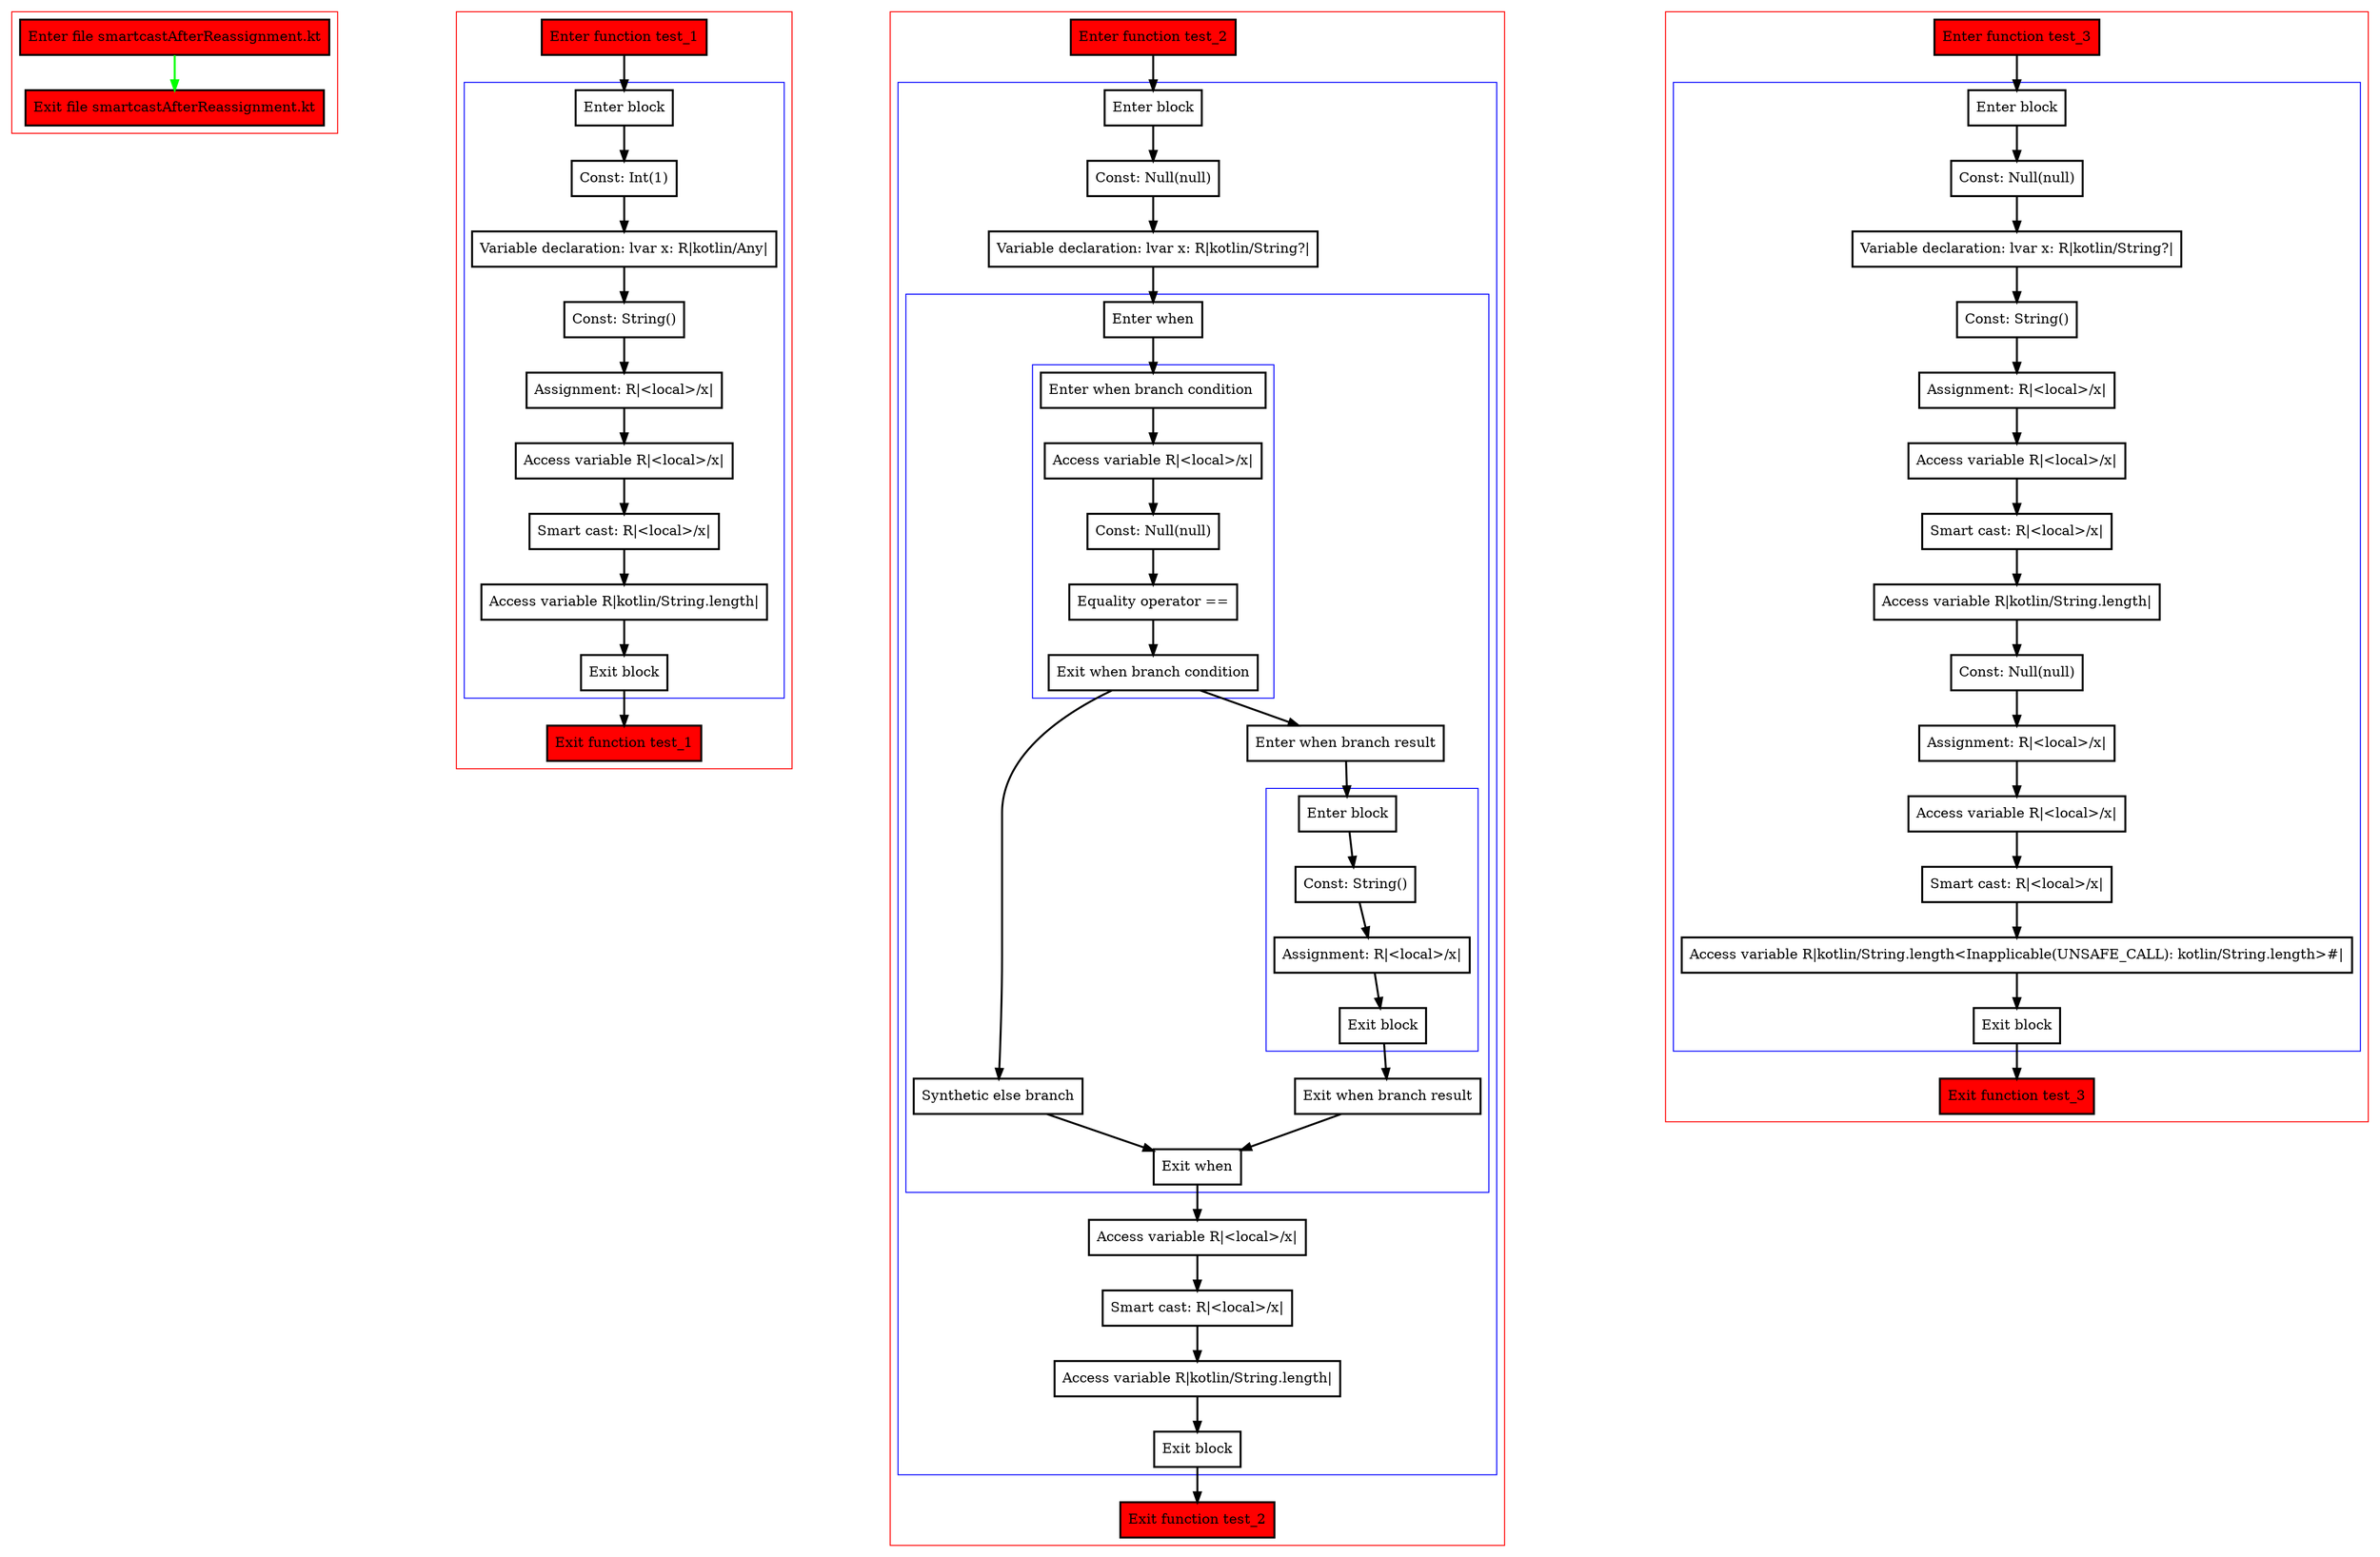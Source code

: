 digraph smartcastAfterReassignment_kt {
    graph [nodesep=3]
    node [shape=box penwidth=2]
    edge [penwidth=2]

    subgraph cluster_0 {
        color=red
        0 [label="Enter file smartcastAfterReassignment.kt" style="filled" fillcolor=red];
        1 [label="Exit file smartcastAfterReassignment.kt" style="filled" fillcolor=red];
    }
    0 -> {1} [color=green];

    subgraph cluster_1 {
        color=red
        2 [label="Enter function test_1" style="filled" fillcolor=red];
        subgraph cluster_2 {
            color=blue
            3 [label="Enter block"];
            4 [label="Const: Int(1)"];
            5 [label="Variable declaration: lvar x: R|kotlin/Any|"];
            6 [label="Const: String()"];
            7 [label="Assignment: R|<local>/x|"];
            8 [label="Access variable R|<local>/x|"];
            9 [label="Smart cast: R|<local>/x|"];
            10 [label="Access variable R|kotlin/String.length|"];
            11 [label="Exit block"];
        }
        12 [label="Exit function test_1" style="filled" fillcolor=red];
    }
    2 -> {3};
    3 -> {4};
    4 -> {5};
    5 -> {6};
    6 -> {7};
    7 -> {8};
    8 -> {9};
    9 -> {10};
    10 -> {11};
    11 -> {12};

    subgraph cluster_3 {
        color=red
        13 [label="Enter function test_2" style="filled" fillcolor=red];
        subgraph cluster_4 {
            color=blue
            14 [label="Enter block"];
            15 [label="Const: Null(null)"];
            16 [label="Variable declaration: lvar x: R|kotlin/String?|"];
            subgraph cluster_5 {
                color=blue
                17 [label="Enter when"];
                subgraph cluster_6 {
                    color=blue
                    18 [label="Enter when branch condition "];
                    19 [label="Access variable R|<local>/x|"];
                    20 [label="Const: Null(null)"];
                    21 [label="Equality operator =="];
                    22 [label="Exit when branch condition"];
                }
                23 [label="Synthetic else branch"];
                24 [label="Enter when branch result"];
                subgraph cluster_7 {
                    color=blue
                    25 [label="Enter block"];
                    26 [label="Const: String()"];
                    27 [label="Assignment: R|<local>/x|"];
                    28 [label="Exit block"];
                }
                29 [label="Exit when branch result"];
                30 [label="Exit when"];
            }
            31 [label="Access variable R|<local>/x|"];
            32 [label="Smart cast: R|<local>/x|"];
            33 [label="Access variable R|kotlin/String.length|"];
            34 [label="Exit block"];
        }
        35 [label="Exit function test_2" style="filled" fillcolor=red];
    }
    13 -> {14};
    14 -> {15};
    15 -> {16};
    16 -> {17};
    17 -> {18};
    18 -> {19};
    19 -> {20};
    20 -> {21};
    21 -> {22};
    22 -> {23 24};
    23 -> {30};
    24 -> {25};
    25 -> {26};
    26 -> {27};
    27 -> {28};
    28 -> {29};
    29 -> {30};
    30 -> {31};
    31 -> {32};
    32 -> {33};
    33 -> {34};
    34 -> {35};

    subgraph cluster_8 {
        color=red
        36 [label="Enter function test_3" style="filled" fillcolor=red];
        subgraph cluster_9 {
            color=blue
            37 [label="Enter block"];
            38 [label="Const: Null(null)"];
            39 [label="Variable declaration: lvar x: R|kotlin/String?|"];
            40 [label="Const: String()"];
            41 [label="Assignment: R|<local>/x|"];
            42 [label="Access variable R|<local>/x|"];
            43 [label="Smart cast: R|<local>/x|"];
            44 [label="Access variable R|kotlin/String.length|"];
            45 [label="Const: Null(null)"];
            46 [label="Assignment: R|<local>/x|"];
            47 [label="Access variable R|<local>/x|"];
            48 [label="Smart cast: R|<local>/x|"];
            49 [label="Access variable R|kotlin/String.length<Inapplicable(UNSAFE_CALL): kotlin/String.length>#|"];
            50 [label="Exit block"];
        }
        51 [label="Exit function test_3" style="filled" fillcolor=red];
    }
    36 -> {37};
    37 -> {38};
    38 -> {39};
    39 -> {40};
    40 -> {41};
    41 -> {42};
    42 -> {43};
    43 -> {44};
    44 -> {45};
    45 -> {46};
    46 -> {47};
    47 -> {48};
    48 -> {49};
    49 -> {50};
    50 -> {51};

}
